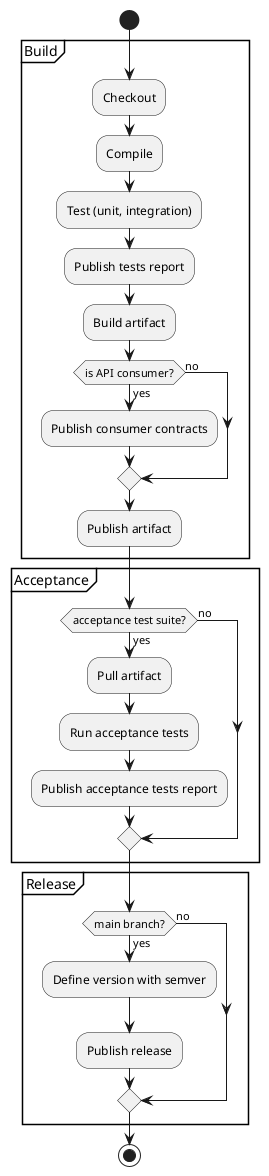 @startuml
start
partition Build {
:Checkout;
:Compile;
:Test (unit, integration);
:Publish tests report;
:Build artifact;
if (is API consumer?) equals (yes) then
:Publish consumer contracts;
else (no)
endif
:Publish artifact;
}
partition Acceptance {
if (acceptance test suite?) equals (yes) then
:Pull artifact;
:Run acceptance tests;
:Publish acceptance tests report;
else (no)
endif
}
partition Release {
if (main branch?) equals (yes) then
:Define version with semver;
:Publish release;
else (no)
endif
}
stop
@endum
